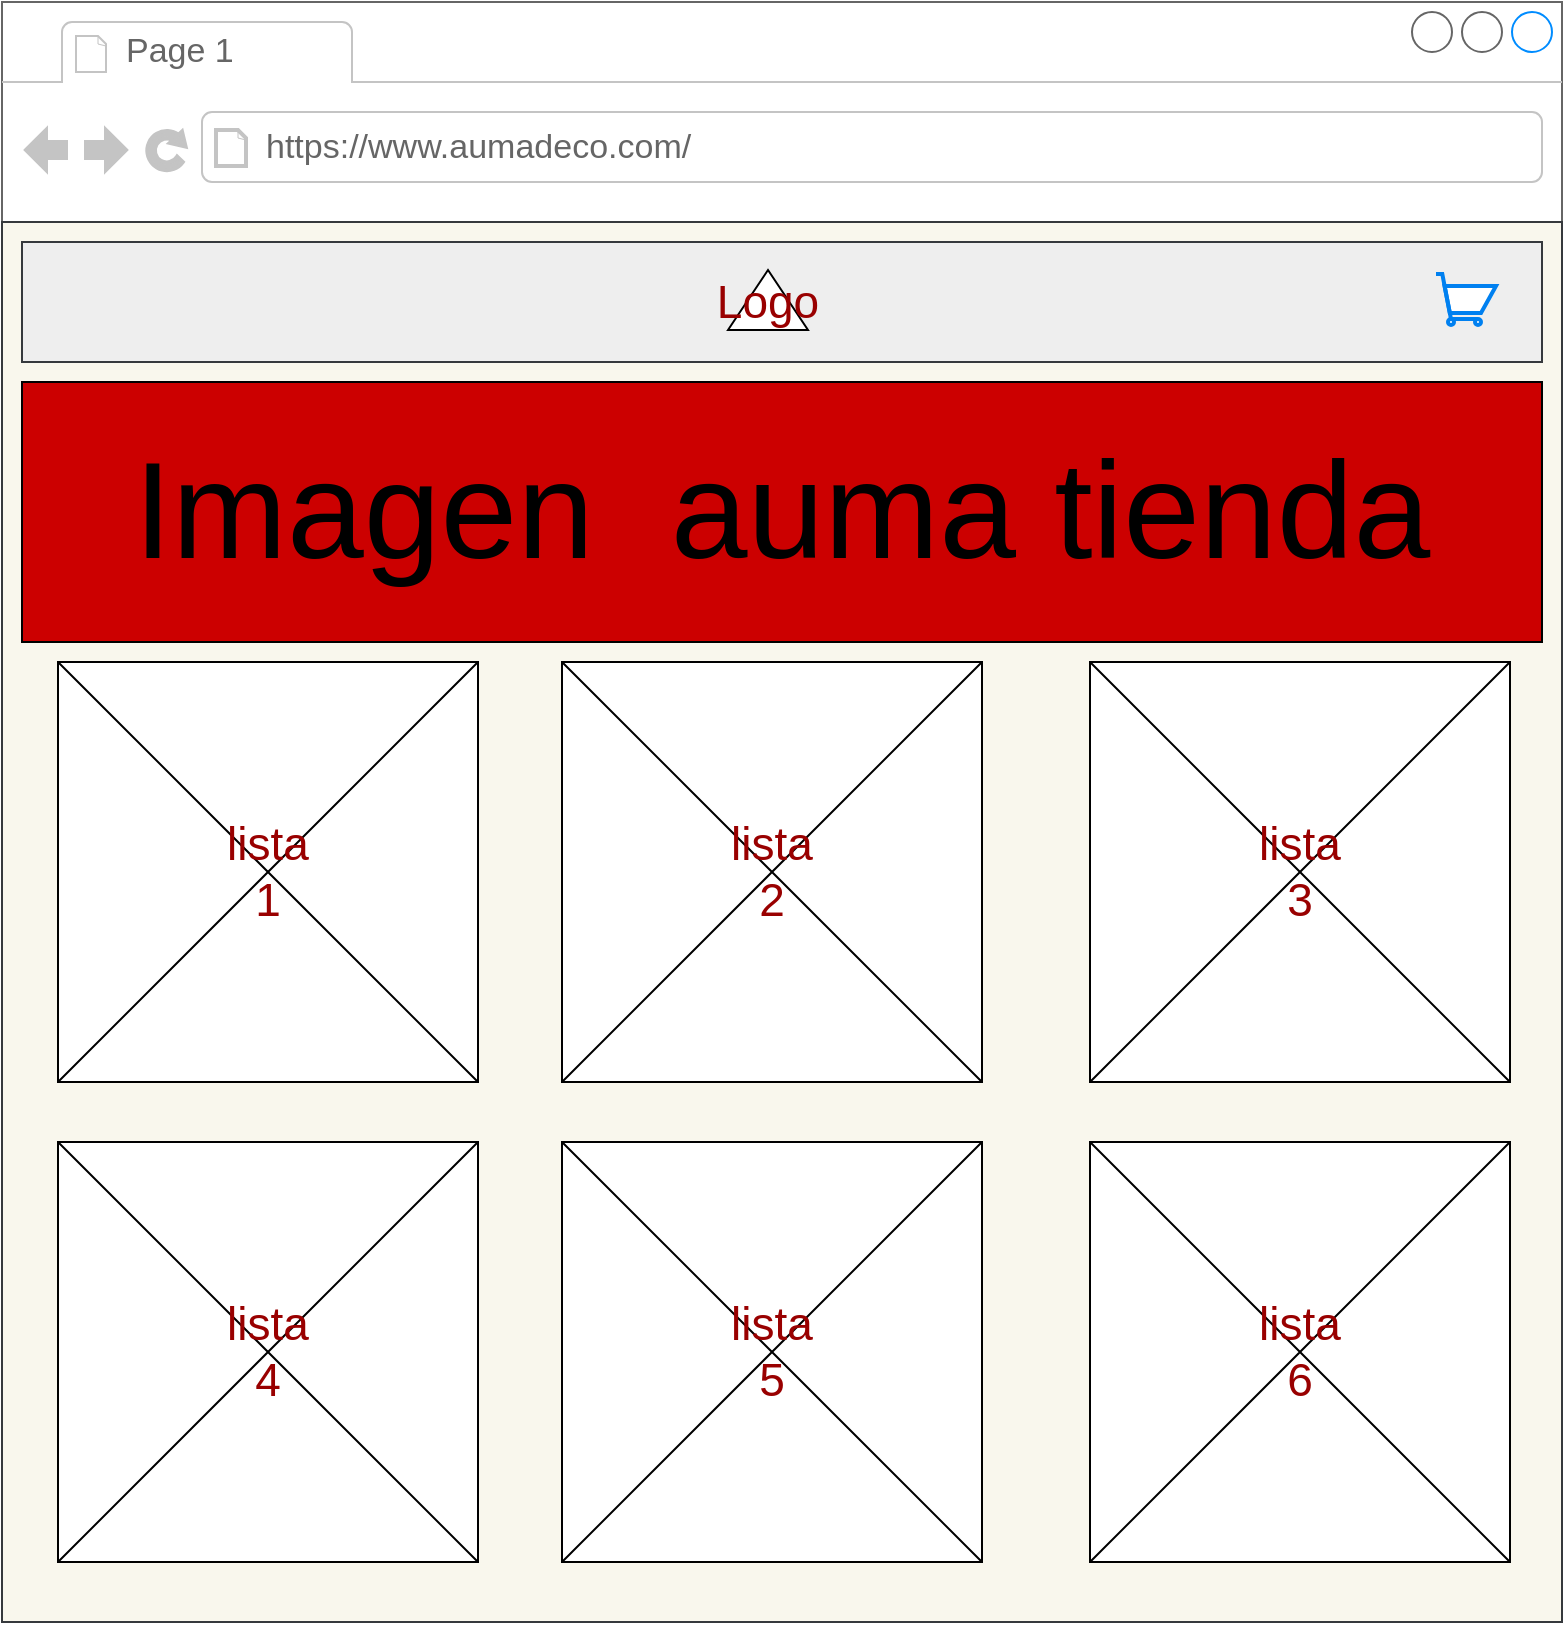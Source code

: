 <mxfile>
    <diagram id="RsK1eqZ9NettlzY5w-oZ" name="Page-1">
        <mxGraphModel dx="1057" dy="431" grid="1" gridSize="10" guides="1" tooltips="1" connect="1" arrows="1" fold="1" page="1" pageScale="1" pageWidth="850" pageHeight="1100" background="none" math="0" shadow="0">
            <root>
                <mxCell id="0"/>
                <mxCell id="1" parent="0"/>
                <mxCell id="54" value="" style="strokeWidth=1;shadow=0;dashed=0;align=center;html=1;shape=mxgraph.mockup.containers.browserWindow;rSize=0;strokeColor=#666666;strokeColor2=#008cff;strokeColor3=#c4c4c4;mainText=,;recursiveResize=0;" parent="1" vertex="1">
                    <mxGeometry x="35" y="190" width="780" height="810" as="geometry"/>
                </mxCell>
                <mxCell id="55" value="Page 1" style="strokeWidth=1;shadow=0;dashed=0;align=center;html=1;shape=mxgraph.mockup.containers.anchor;fontSize=17;fontColor=#666666;align=left;" parent="54" vertex="1">
                    <mxGeometry x="60" y="12" width="110" height="26" as="geometry"/>
                </mxCell>
                <mxCell id="56" value="https://www.aumadeco.com/" style="strokeWidth=1;shadow=0;dashed=0;align=center;html=1;shape=mxgraph.mockup.containers.anchor;rSize=0;fontSize=17;fontColor=#666666;align=left;" parent="54" vertex="1">
                    <mxGeometry x="130" y="60" width="250" height="26" as="geometry"/>
                </mxCell>
                <mxCell id="19" value="" style="whiteSpace=wrap;html=1;fillColor=#f8cecc;strokeColor=#b85450;shadow=0;" parent="1" vertex="1">
                    <mxGeometry x="46" y="370" width="760" height="220" as="geometry"/>
                </mxCell>
                <mxCell id="2" value="" style="whiteSpace=wrap;html=1;fillColor=#f9f7ed;strokeColor=#36393d;" parent="1" vertex="1">
                    <mxGeometry x="35" y="300" width="780" height="700" as="geometry"/>
                </mxCell>
                <mxCell id="7" value="" style="whiteSpace=wrap;html=1;fillColor=#eeeeee;strokeColor=#36393d;" parent="1" vertex="1">
                    <mxGeometry x="45" y="310" width="760" height="60" as="geometry"/>
                </mxCell>
                <mxCell id="24" value="" style="triangle;whiteSpace=wrap;html=1;shadow=0;fontFamily=Helvetica;fontSize=23;fontColor=#000000;align=center;strokeColor=default;fillColor=default;rotation=-90;" parent="1" vertex="1">
                    <mxGeometry x="403" y="319" width="30" height="40" as="geometry"/>
                </mxCell>
                <mxCell id="25" value="&lt;font&gt;Logo&lt;/font&gt;" style="text;strokeColor=none;align=center;fillColor=none;html=1;verticalAlign=middle;whiteSpace=wrap;rounded=0;shadow=0;fontSize=23;fontColor=#990000;" parent="1" vertex="1">
                    <mxGeometry x="388" y="325" width="60" height="30" as="geometry"/>
                </mxCell>
                <mxCell id="26" value="" style="html=1;verticalLabelPosition=bottom;align=center;labelBackgroundColor=#ffffff;verticalAlign=top;strokeWidth=2;strokeColor=#0080F0;shadow=0;dashed=0;shape=mxgraph.ios7.icons.shopping_cart;fontSize=23;fontColor=#990000;" parent="1" vertex="1">
                    <mxGeometry x="752" y="326" width="30" height="25.5" as="geometry"/>
                </mxCell>
                <mxCell id="28" value="" style="verticalLabelPosition=bottom;shadow=0;dashed=0;align=center;html=1;verticalAlign=top;strokeWidth=1;shape=mxgraph.mockup.graphics.simpleIcon;strokeColor=default;fontFamily=Helvetica;fontSize=23;fontColor=#990000;fillColor=default;" parent="1" vertex="1">
                    <mxGeometry x="63" y="520" width="210" height="210" as="geometry"/>
                </mxCell>
                <mxCell id="29" value="" style="verticalLabelPosition=bottom;shadow=0;dashed=0;align=center;html=1;verticalAlign=top;strokeWidth=1;shape=mxgraph.mockup.graphics.simpleIcon;strokeColor=default;fontFamily=Helvetica;fontSize=23;fontColor=#990000;fillColor=default;" parent="1" vertex="1">
                    <mxGeometry x="315" y="520" width="210" height="210" as="geometry"/>
                </mxCell>
                <mxCell id="30" value="" style="verticalLabelPosition=bottom;shadow=0;dashed=0;align=center;html=1;verticalAlign=top;strokeWidth=1;shape=mxgraph.mockup.graphics.simpleIcon;strokeColor=default;fontFamily=Helvetica;fontSize=23;fontColor=#990000;fillColor=default;" parent="1" vertex="1">
                    <mxGeometry x="579" y="520" width="210" height="210" as="geometry"/>
                </mxCell>
                <mxCell id="41" value="" style="verticalLabelPosition=bottom;shadow=0;dashed=0;align=center;html=1;verticalAlign=top;strokeWidth=1;shape=mxgraph.mockup.graphics.simpleIcon;strokeColor=default;fontFamily=Helvetica;fontSize=23;fontColor=#990000;fillColor=default;" parent="1" vertex="1">
                    <mxGeometry x="315" y="760" width="210" height="210" as="geometry"/>
                </mxCell>
                <mxCell id="42" value="" style="verticalLabelPosition=bottom;shadow=0;dashed=0;align=center;html=1;verticalAlign=top;strokeWidth=1;shape=mxgraph.mockup.graphics.simpleIcon;strokeColor=default;fontFamily=Helvetica;fontSize=23;fontColor=#990000;fillColor=default;" parent="1" vertex="1">
                    <mxGeometry x="579" y="760" width="210" height="210" as="geometry"/>
                </mxCell>
                <mxCell id="43" value="" style="verticalLabelPosition=bottom;shadow=0;dashed=0;align=center;html=1;verticalAlign=top;strokeWidth=1;shape=mxgraph.mockup.graphics.simpleIcon;strokeColor=default;fontFamily=Helvetica;fontSize=23;fontColor=#990000;fillColor=default;" parent="1" vertex="1">
                    <mxGeometry x="63" y="760" width="210" height="210" as="geometry"/>
                </mxCell>
                <mxCell id="44" value="lista 1" style="text;html=1;strokeColor=none;fillColor=none;align=center;verticalAlign=middle;whiteSpace=wrap;rounded=0;shadow=0;fontSize=23;fontColor=#990000;" parent="1" vertex="1">
                    <mxGeometry x="138" y="610" width="60" height="30" as="geometry"/>
                </mxCell>
                <mxCell id="45" value="lista 2" style="text;html=1;strokeColor=none;fillColor=none;align=center;verticalAlign=middle;whiteSpace=wrap;rounded=0;shadow=0;fontSize=23;fontColor=#990000;" parent="1" vertex="1">
                    <mxGeometry x="390" y="610" width="60" height="30" as="geometry"/>
                </mxCell>
                <mxCell id="46" value="lista 3" style="text;html=1;strokeColor=none;fillColor=none;align=center;verticalAlign=middle;whiteSpace=wrap;rounded=0;shadow=0;fontSize=23;fontColor=#990000;" parent="1" vertex="1">
                    <mxGeometry x="654" y="610" width="60" height="30" as="geometry"/>
                </mxCell>
                <mxCell id="47" value="lista 6" style="text;html=1;strokeColor=none;fillColor=none;align=center;verticalAlign=middle;whiteSpace=wrap;rounded=0;shadow=0;fontSize=23;fontColor=#990000;" parent="1" vertex="1">
                    <mxGeometry x="654" y="850" width="60" height="30" as="geometry"/>
                </mxCell>
                <mxCell id="49" value="lista 5" style="text;html=1;strokeColor=none;fillColor=none;align=center;verticalAlign=middle;whiteSpace=wrap;rounded=0;shadow=0;fontSize=23;fontColor=#990000;" parent="1" vertex="1">
                    <mxGeometry x="390" y="850" width="60" height="30" as="geometry"/>
                </mxCell>
                <mxCell id="50" value="lista 4" style="text;html=1;strokeColor=none;fillColor=none;align=center;verticalAlign=middle;whiteSpace=wrap;rounded=0;shadow=0;fontSize=23;fontColor=#990000;" parent="1" vertex="1">
                    <mxGeometry x="138" y="850" width="60" height="30" as="geometry"/>
                </mxCell>
                <mxCell id="52" value="" style="rounded=0;whiteSpace=wrap;html=1;shadow=0;fontSize=23;fontColor=#FF0000;fillColor=#CC0000;" parent="1" vertex="1">
                    <mxGeometry x="45" y="380" width="760" height="130" as="geometry"/>
                </mxCell>
                <mxCell id="53" value="&lt;font color=&quot;#000000&quot; style=&quot;font-size: 69px;&quot;&gt;Imagen&amp;nbsp; auma tienda&lt;/font&gt;" style="text;strokeColor=none;align=center;fillColor=none;html=1;verticalAlign=middle;whiteSpace=wrap;rounded=0;shadow=0;fontSize=23;fontColor=#FF0000;" parent="1" vertex="1">
                    <mxGeometry x="65" y="430" width="720" height="30" as="geometry"/>
                </mxCell>
            </root>
        </mxGraphModel>
    </diagram>
</mxfile>